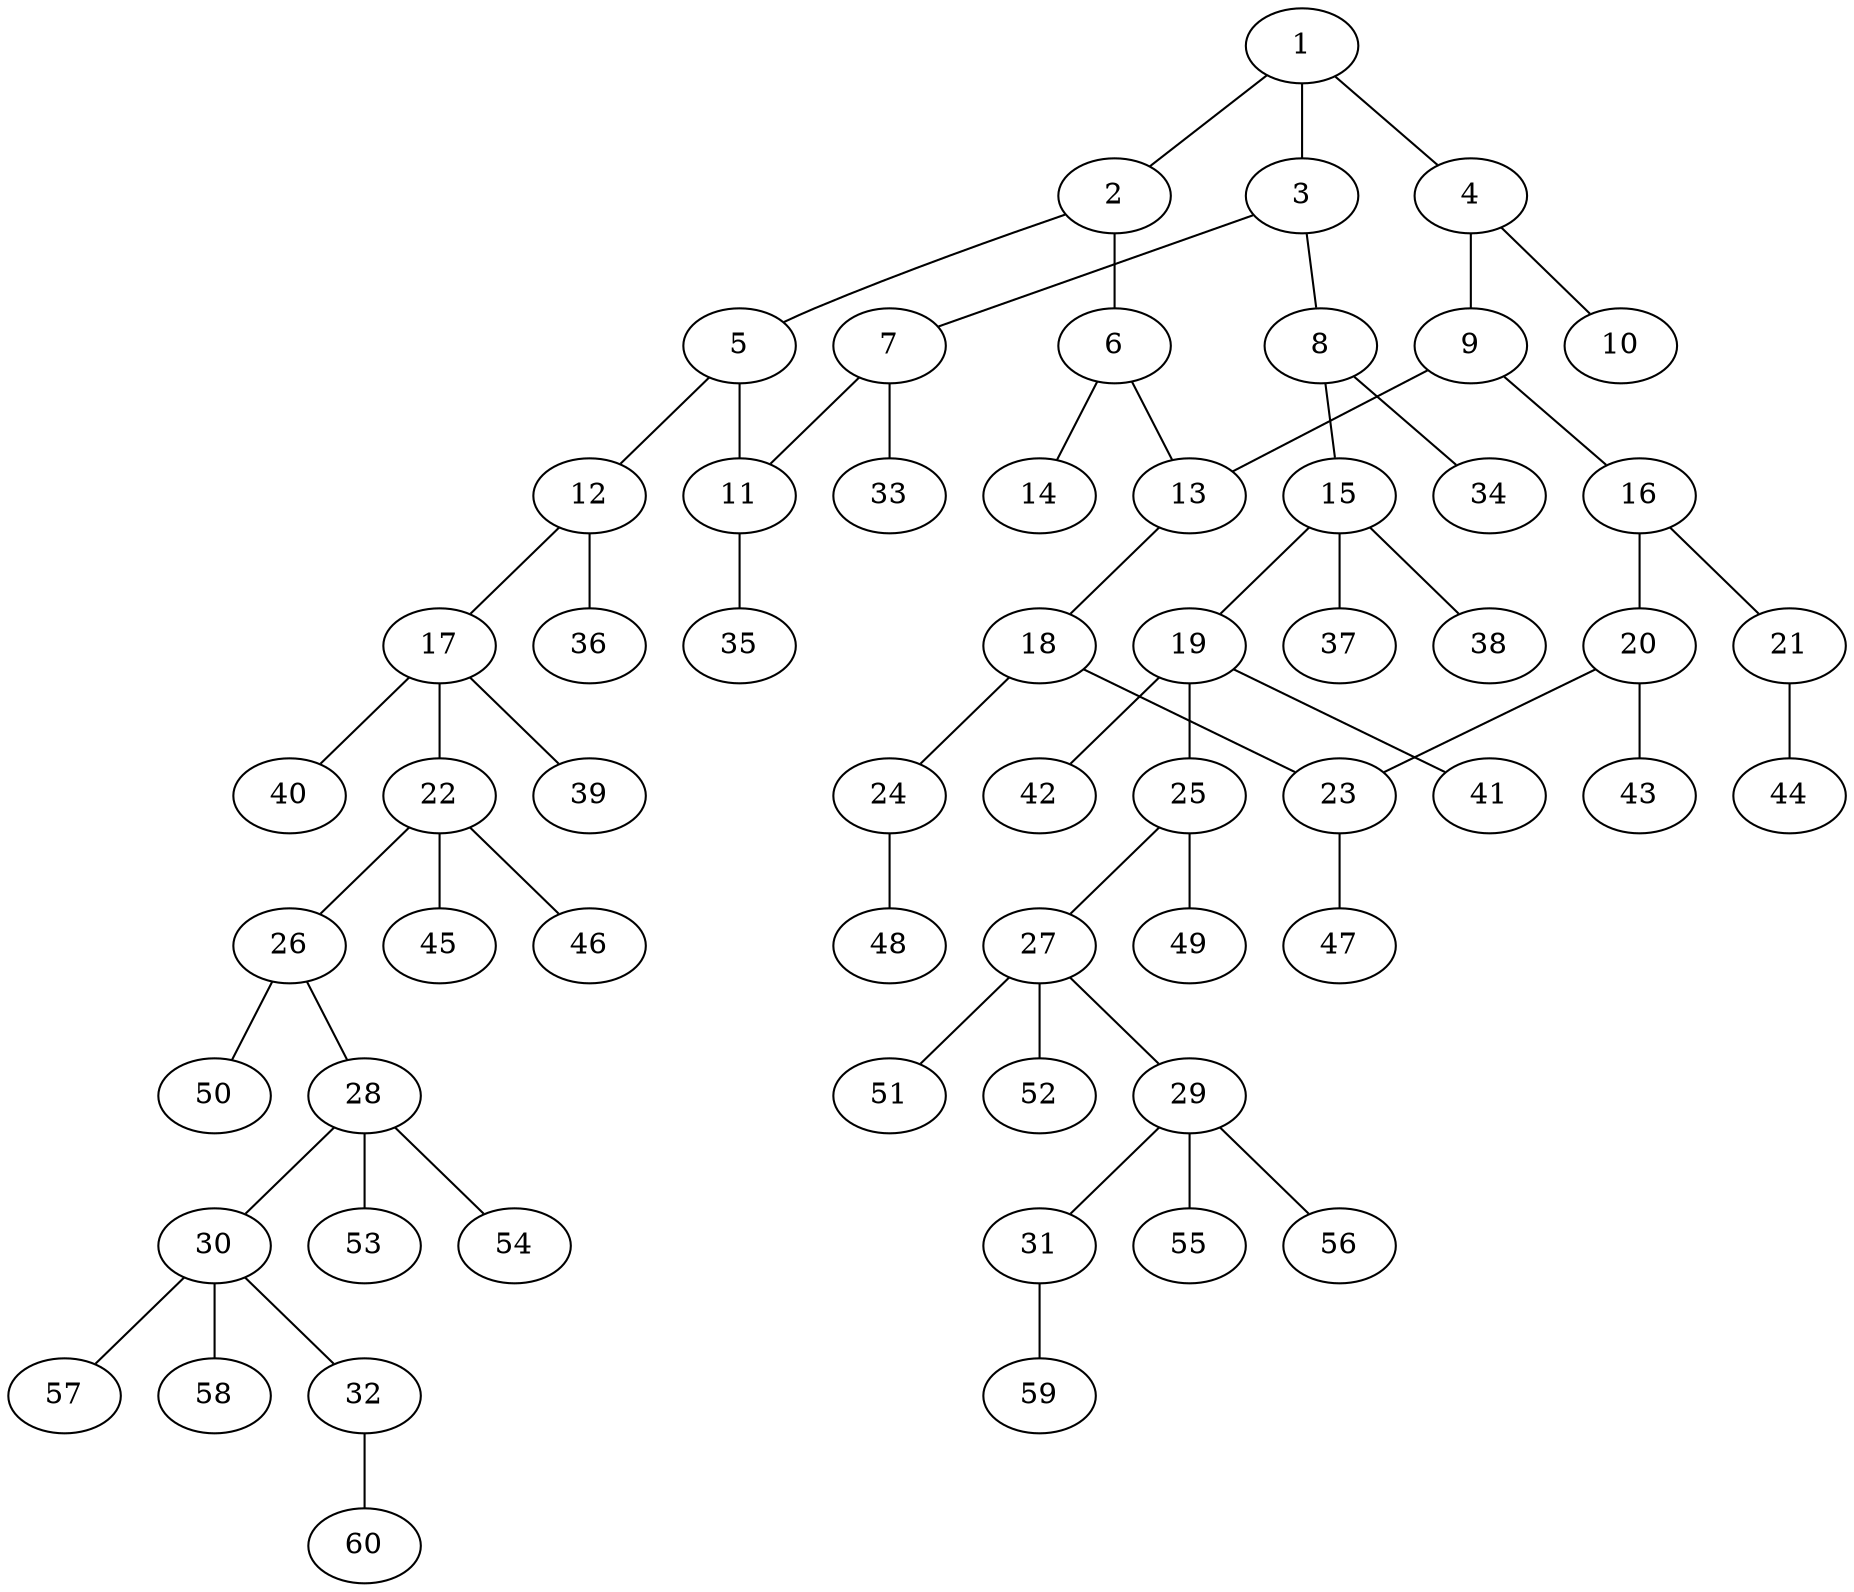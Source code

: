 graph molecule_1202 {
	1	 [chem=C];
	2	 [chem=C];
	1 -- 2	 [valence=2];
	3	 [chem=C];
	1 -- 3	 [valence=1];
	4	 [chem=C];
	1 -- 4	 [valence=1];
	5	 [chem=C];
	2 -- 5	 [valence=1];
	6	 [chem=C];
	2 -- 6	 [valence=1];
	7	 [chem=C];
	3 -- 7	 [valence=2];
	8	 [chem=N];
	3 -- 8	 [valence=1];
	9	 [chem=C];
	4 -- 9	 [valence=1];
	10	 [chem=O];
	4 -- 10	 [valence=2];
	11	 [chem=C];
	5 -- 11	 [valence=2];
	12	 [chem=N];
	5 -- 12	 [valence=1];
	13	 [chem=C];
	6 -- 13	 [valence=1];
	14	 [chem=O];
	6 -- 14	 [valence=2];
	7 -- 11	 [valence=1];
	33	 [chem=H];
	7 -- 33	 [valence=1];
	15	 [chem=C];
	8 -- 15	 [valence=1];
	34	 [chem=H];
	8 -- 34	 [valence=1];
	9 -- 13	 [valence=2];
	16	 [chem=C];
	9 -- 16	 [valence=1];
	35	 [chem=H];
	11 -- 35	 [valence=1];
	17	 [chem=C];
	12 -- 17	 [valence=1];
	36	 [chem=H];
	12 -- 36	 [valence=1];
	18	 [chem=C];
	13 -- 18	 [valence=1];
	19	 [chem=C];
	15 -- 19	 [valence=1];
	37	 [chem=H];
	15 -- 37	 [valence=1];
	38	 [chem=H];
	15 -- 38	 [valence=1];
	20	 [chem=C];
	16 -- 20	 [valence=2];
	21	 [chem=O];
	16 -- 21	 [valence=1];
	22	 [chem=C];
	17 -- 22	 [valence=1];
	39	 [chem=H];
	17 -- 39	 [valence=1];
	40	 [chem=H];
	17 -- 40	 [valence=1];
	23	 [chem=C];
	18 -- 23	 [valence=2];
	24	 [chem=O];
	18 -- 24	 [valence=1];
	25	 [chem=N];
	19 -- 25	 [valence=1];
	41	 [chem=H];
	19 -- 41	 [valence=1];
	42	 [chem=H];
	19 -- 42	 [valence=1];
	20 -- 23	 [valence=1];
	43	 [chem=H];
	20 -- 43	 [valence=1];
	44	 [chem=H];
	21 -- 44	 [valence=1];
	26	 [chem=N];
	22 -- 26	 [valence=1];
	45	 [chem=H];
	22 -- 45	 [valence=1];
	46	 [chem=H];
	22 -- 46	 [valence=1];
	47	 [chem=H];
	23 -- 47	 [valence=1];
	48	 [chem=H];
	24 -- 48	 [valence=1];
	27	 [chem=C];
	25 -- 27	 [valence=1];
	49	 [chem=H];
	25 -- 49	 [valence=1];
	28	 [chem=C];
	26 -- 28	 [valence=1];
	50	 [chem=H];
	26 -- 50	 [valence=1];
	29	 [chem=C];
	27 -- 29	 [valence=1];
	51	 [chem=H];
	27 -- 51	 [valence=1];
	52	 [chem=H];
	27 -- 52	 [valence=1];
	30	 [chem=C];
	28 -- 30	 [valence=1];
	53	 [chem=H];
	28 -- 53	 [valence=1];
	54	 [chem=H];
	28 -- 54	 [valence=1];
	31	 [chem=O];
	29 -- 31	 [valence=1];
	55	 [chem=H];
	29 -- 55	 [valence=1];
	56	 [chem=H];
	29 -- 56	 [valence=1];
	32	 [chem=O];
	30 -- 32	 [valence=1];
	57	 [chem=H];
	30 -- 57	 [valence=1];
	58	 [chem=H];
	30 -- 58	 [valence=1];
	59	 [chem=H];
	31 -- 59	 [valence=1];
	60	 [chem=H];
	32 -- 60	 [valence=1];
}
